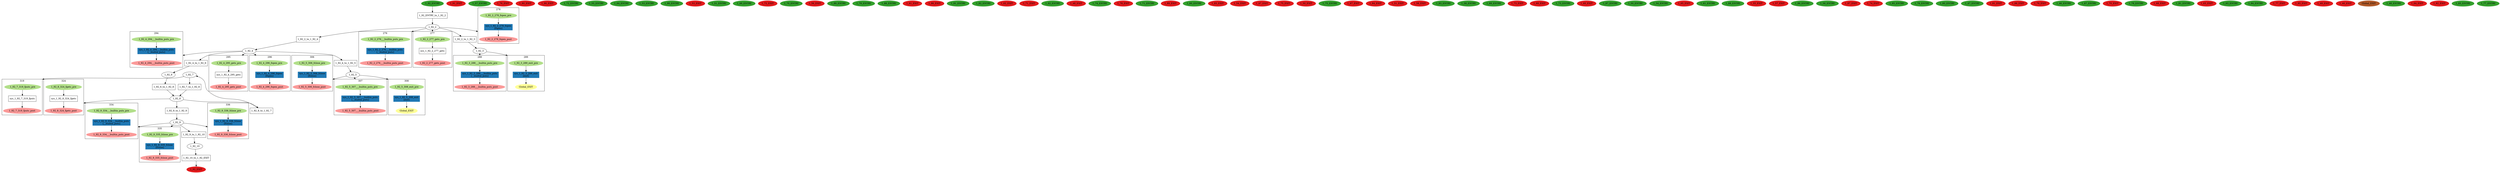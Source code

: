 digraph model { 
compound=true; 
node  [style="filled", colorscheme="paired12"];  "1_92_7" [shape=ellipse, style=""];
subgraph "cluster_1_92_7_319" { 
label="319"  "1_92_7_319_fputc_pre" [shape=ellipse, style=""];
  "1_92_7_319_fputc_post" [shape=ellipse, style=""];
  "sys_1_92_7_319_fputc" [shape=box, style=""];
  "sys_1_92_7_319_fputc" [label="sys_1_92_7_319_fputc\n"];
  "sys_1_92_7_319_fputc" -> "1_92_7_319_fputc_post" [label="", arrowhead="normal"];
  "1_92_7_319_fputc_pre" -> "sys_1_92_7_319_fputc" [label="", arrowhead="normal"];
}
  "1_92_7" -> "1_92_7_319_fputc_pre" [lhead="cluster_1_92_7_319"];
  "1_92_7_319_fputc_pre" [color=3, style=filled];
  "1_92_7_319_fputc_post" [color=5, style=filled];
  "1_91_EXIT" [shape=ellipse, color=6, style=filled];
  "1_92_6" [shape=ellipse, style=""];
  "1_92_5" [shape=ellipse, style=""];
subgraph "cluster_1_92_5_306" { 
label="306"  "1_92_5_306_fclose_post" [shape=ellipse, style=""];
  "1_92_5_306_fclose_pre" [shape=ellipse, style=""];
  "sys_1_92_5_306_fclose" [shape=box, style=""];
  "sys_1_92_5_306_fclose" [color=2, style=filled];
  "sys_1_92_5_306_fclose" [label="sys_1_92_5_306_fclose\n[fclose]"];
  "1_92_5_306_fclose_pre" -> "sys_1_92_5_306_fclose" [label="", arrowhead="normal"];
  "sys_1_92_5_306_fclose" -> "1_92_5_306_fclose_post" [label="", arrowhead="normal"];
}
  "1_92_5" -> "1_92_5_306_fclose_post" [lhead="cluster_1_92_5_306"];
  "1_92_5_306_fclose_pre" [color=3, style=filled];
  "1_92_5_306_fclose_post" [color=5, style=filled];
subgraph "cluster_1_92_5_307" { 
label="307"  "1_92_5_307___builtin_puts_pre" [shape=ellipse, style=""];
  "1_92_5_307___builtin_puts_post" [shape=ellipse, style=""];
  "sys_1_92_5_307___builtin_puts" [shape=box, style=""];
  "sys_1_92_5_307___builtin_puts" [color=2, style=filled];
  "sys_1_92_5_307___builtin_puts" [label="sys_1_92_5_307___builtin_puts\n[__builtin_puts]"];
  "sys_1_92_5_307___builtin_puts" -> "1_92_5_307___builtin_puts_post" [label="", arrowhead="normal"];
  "1_92_5_307___builtin_puts_pre" -> "sys_1_92_5_307___builtin_puts" [label="", arrowhead="normal"];
}
  "1_92_5" -> "1_92_5_307___builtin_puts_pre" [lhead="cluster_1_92_5_307"];
  "1_92_5_307___builtin_puts_pre" [color=3, style=filled];
  "1_92_5_307___builtin_puts_post" [color=5, style=filled];
subgraph "cluster_1_92_5_308" { 
label="308"  "1_92_5_308_exit_pre" [shape=ellipse, style=""];
  "sys_1_92_5_308_exit_target_ref" [label="Global_EXIT", shape=ellipse, color=11, style=filled];
  "sys_1_92_5_308_exit" [shape=box, style=""];
  "sys_1_92_5_308_exit" [color=2, style=filled];
  "sys_1_92_5_308_exit" [label="sys_1_92_5_308_exit\n[exit]"];
  "1_92_5_308_exit_pre" -> "sys_1_92_5_308_exit" [label="", arrowhead="normal"];
  "sys_1_92_5_308_exit" -> "sys_1_92_5_308_exit_target_ref" [label="", arrowhead="normal"];
}
  "1_92_5" -> "1_92_5_308_exit_pre" [lhead="cluster_1_92_5_308"];
  "1_92_5_308_exit_pre" [color=3, style=filled];
  "1_92_4" [shape=ellipse, style=""];
subgraph "cluster_1_92_4_294" { 
label="294"  "1_92_4_294___builtin_puts_post" [shape=ellipse, style=""];
  "1_92_4_294___builtin_puts_pre" [shape=ellipse, style=""];
  "sys_1_92_4_294___builtin_puts" [shape=box, style=""];
  "sys_1_92_4_294___builtin_puts" [color=2, style=filled];
  "sys_1_92_4_294___builtin_puts" [label="sys_1_92_4_294___builtin_puts\n[__builtin_puts]"];
  "sys_1_92_4_294___builtin_puts" -> "1_92_4_294___builtin_puts_post" [label="", arrowhead="normal"];
  "1_92_4_294___builtin_puts_pre" -> "sys_1_92_4_294___builtin_puts" [label="", arrowhead="normal"];
}
  "1_92_4" -> "1_92_4_294___builtin_puts_post" [lhead="cluster_1_92_4_294"];
  "1_92_4_294___builtin_puts_pre" [color=3, style=filled];
  "1_92_4_294___builtin_puts_post" [color=5, style=filled];
subgraph "cluster_1_92_4_295" { 
label="295"  "1_92_4_295_gets_pre" [shape=ellipse, style=""];
  "1_92_4_295_gets_post" [shape=ellipse, style=""];
  "sys_1_92_4_295_gets" [shape=box, style=""];
  "sys_1_92_4_295_gets" [label="sys_1_92_4_295_gets\n"];
  "1_92_4_295_gets_pre" -> "sys_1_92_4_295_gets" [label="", arrowhead="normal"];
  "sys_1_92_4_295_gets" -> "1_92_4_295_gets_post" [label="", arrowhead="normal"];
}
  "1_92_4" -> "1_92_4_295_gets_pre" [lhead="cluster_1_92_4_295"];
  "1_92_4_295_gets_pre" [color=3, style=filled];
  "1_92_4_295_gets_post" [color=5, style=filled];
subgraph "cluster_1_92_4_296" { 
label="296"  "1_92_4_296_fopen_pre" [shape=ellipse, style=""];
  "1_92_4_296_fopen_post" [shape=ellipse, style=""];
  "sys_1_92_4_296_fopen" [shape=box, style=""];
  "sys_1_92_4_296_fopen" [color=2, style=filled];
  "sys_1_92_4_296_fopen" [label="sys_1_92_4_296_fopen\n[fopen]"];
  "1_92_4_296_fopen_pre" -> "sys_1_92_4_296_fopen" [label="", arrowhead="normal"];
  "sys_1_92_4_296_fopen" -> "1_92_4_296_fopen_post" [label="", arrowhead="normal"];
}
  "1_92_4" -> "1_92_4_296_fopen_pre" [lhead="cluster_1_92_4_296"];
  "1_92_4_296_fopen_pre" [color=3, style=filled];
  "1_92_4_296_fopen_post" [color=5, style=filled];
  "1_57_ENTRY" [shape=ellipse, color=4, style=filled];
  "1_76_EXIT" [shape=ellipse, color=6, style=filled];
  "1_92_3" [shape=ellipse, style=""];
subgraph "cluster_1_92_3_288" { 
label="288"  "1_92_3_288___builtin_puts_pre" [shape=ellipse, style=""];
  "1_92_3_288___builtin_puts_post" [shape=ellipse, style=""];
  "sys_1_92_3_288___builtin_puts" [shape=box, style=""];
  "sys_1_92_3_288___builtin_puts" [color=2, style=filled];
  "sys_1_92_3_288___builtin_puts" [label="sys_1_92_3_288___builtin_puts\n[__builtin_puts]"];
  "sys_1_92_3_288___builtin_puts" -> "1_92_3_288___builtin_puts_post" [label="", arrowhead="normal"];
  "1_92_3_288___builtin_puts_pre" -> "sys_1_92_3_288___builtin_puts" [label="", arrowhead="normal"];
}
  "1_92_3" -> "1_92_3_288___builtin_puts_pre" [lhead="cluster_1_92_3_288"];
  "1_92_3_288___builtin_puts_pre" [color=3, style=filled];
  "1_92_3_288___builtin_puts_post" [color=5, style=filled];
subgraph "cluster_1_92_3_289" { 
label="289"  "1_92_3_289_exit_pre" [shape=ellipse, style=""];
  "sys_1_92_3_289_exit_target_ref" [label="Global_EXIT", shape=ellipse, color=11, style=filled];
  "sys_1_92_3_289_exit" [shape=box, style=""];
  "sys_1_92_3_289_exit" [color=2, style=filled];
  "sys_1_92_3_289_exit" [label="sys_1_92_3_289_exit\n[exit]"];
  "sys_1_92_3_289_exit" -> "sys_1_92_3_289_exit_target_ref" [label="", arrowhead="normal"];
  "1_92_3_289_exit_pre" -> "sys_1_92_3_289_exit" [label="", arrowhead="normal"];
}
  "1_92_3" -> "1_92_3_289_exit_pre" [lhead="cluster_1_92_3_289"];
  "1_92_3_289_exit_pre" [color=3, style=filled];
  "1_92_2" [shape=ellipse, style=""];
subgraph "cluster_1_92_2_276" { 
label="276"  "1_92_2_276___builtin_puts_pre" [shape=ellipse, style=""];
  "1_92_2_276___builtin_puts_post" [shape=ellipse, style=""];
  "sys_1_92_2_276___builtin_puts" [shape=box, style=""];
  "sys_1_92_2_276___builtin_puts" [color=2, style=filled];
  "sys_1_92_2_276___builtin_puts" [label="sys_1_92_2_276___builtin_puts\n[__builtin_puts]"];
  "sys_1_92_2_276___builtin_puts" -> "1_92_2_276___builtin_puts_post" [label="", arrowhead="normal"];
  "1_92_2_276___builtin_puts_pre" -> "sys_1_92_2_276___builtin_puts" [label="", arrowhead="normal"];
}
  "1_92_2" -> "1_92_2_276___builtin_puts_pre" [lhead="cluster_1_92_2_276"];
  "1_92_2_276___builtin_puts_pre" [color=3, style=filled];
  "1_92_2_276___builtin_puts_post" [color=5, style=filled];
subgraph "cluster_1_92_2_277" { 
label="277"  "1_92_2_277_gets_pre" [shape=ellipse, style=""];
  "1_92_2_277_gets_post" [shape=ellipse, style=""];
  "sys_1_92_2_277_gets" [shape=box, style=""];
  "sys_1_92_2_277_gets" [label="sys_1_92_2_277_gets\n"];
  "sys_1_92_2_277_gets" -> "1_92_2_277_gets_post" [label="", arrowhead="normal"];
  "1_92_2_277_gets_pre" -> "sys_1_92_2_277_gets" [label="", arrowhead="normal"];
}
  "1_92_2" -> "1_92_2_277_gets_pre" [lhead="cluster_1_92_2_277"];
  "1_92_2_277_gets_pre" [color=3, style=filled];
  "1_92_2_277_gets_post" [color=5, style=filled];
subgraph "cluster_1_92_2_278" { 
label="278"  "1_92_2_278_fopen_post" [shape=ellipse, style=""];
  "1_92_2_278_fopen_pre" [shape=ellipse, style=""];
  "sys_1_92_2_278_fopen" [shape=box, style=""];
  "sys_1_92_2_278_fopen" [color=2, style=filled];
  "sys_1_92_2_278_fopen" [label="sys_1_92_2_278_fopen\n[fopen]"];
  "sys_1_92_2_278_fopen" -> "1_92_2_278_fopen_post" [label="", arrowhead="normal"];
  "1_92_2_278_fopen_pre" -> "sys_1_92_2_278_fopen" [label="", arrowhead="normal"];
}
  "1_92_2" -> "1_92_2_278_fopen_post" [lhead="cluster_1_92_2_278"];
  "1_92_2_278_fopen_pre" [color=3, style=filled];
  "1_92_2_278_fopen_post" [color=5, style=filled];
  "1_80_EXIT" [shape=ellipse, color=6, style=filled];
  "1_90_EXIT" [shape=ellipse, color=6, style=filled];
  "1_72_ENTRY" [shape=ellipse, color=4, style=filled];
  "1_55_ENTRY" [shape=ellipse, color=4, style=filled];
  "1_64_ENTRY" [shape=ellipse, color=4, style=filled];
  "1_53_ENTRY" [shape=ellipse, color=4, style=filled];
  "1_90_ENTRY" [shape=ellipse, color=4, style=filled];
  "1_53_EXIT" [shape=ellipse, color=6, style=filled];
  "1_51_ENTRY" [shape=ellipse, color=4, style=filled];
  "1_49_ENTRY" [shape=ellipse, color=4, style=filled];
  "1_72_EXIT" [shape=ellipse, color=6, style=filled];
  "1_70_ENTRY" [shape=ellipse, color=4, style=filled];
  "1_56_EXIT" [shape=ellipse, color=6, style=filled];
  "1_89_ENTRY" [shape=ellipse, color=4, style=filled];
  "1_79_ENTRY" [shape=ellipse, color=4, style=filled];
  "1_88_ENTRY" [shape=ellipse, color=4, style=filled];
  "1_61_EXIT" [shape=ellipse, color=6, style=filled];
  "1_86_EXIT" [shape=ellipse, color=6, style=filled];
  "1_91_ENTRY" [shape=ellipse, color=4, style=filled];
  "1_82_ENTRY" [shape=ellipse, color=4, style=filled];
  "1_62_EXIT" [shape=ellipse, color=6, style=filled];
  "1_71_EXIT" [shape=ellipse, color=6, style=filled];
  "1_62_ENTRY" [shape=ellipse, color=4, style=filled];
  "1_48_EXIT" [shape=ellipse, color=6, style=filled];
  "1_74_ENTRY" [shape=ellipse, color=4, style=filled];
  "1_78_EXIT" [shape=ellipse, color=6, style=filled];
  "1_92_10" [shape=ellipse, style=""];
  "1_71_ENTRY" [shape=ellipse, color=4, style=filled];
  "1_89_EXIT" [shape=ellipse, color=6, style=filled];
  "1_60_ENTRY" [shape=ellipse, color=4, style=filled];
  "1_83_EXIT" [shape=ellipse, color=6, style=filled];
  "1_54_EXIT" [shape=ellipse, color=6, style=filled];
  "1_47_EXIT" [shape=ellipse, color=6, style=filled];
  "1_75_EXIT" [shape=ellipse, color=6, style=filled];
  "1_50_EXIT" [shape=ellipse, color=6, style=filled];
  "1_75_ENTRY" [shape=ellipse, color=4, style=filled];
  "1_67_EXIT" [shape=ellipse, color=6, style=filled];
  "1_84_EXIT" [shape=ellipse, color=6, style=filled];
  "1_51_EXIT" [shape=ellipse, color=6, style=filled];
  "1_58_EXIT" [shape=ellipse, color=6, style=filled];
  "1_83_ENTRY" [shape=ellipse, color=4, style=filled];
  "1_92_8" [shape=ellipse, style=""];
subgraph "cluster_1_92_8_324" { 
label="324"  "1_92_8_324_fgetc_post" [shape=ellipse, style=""];
  "1_92_8_324_fgetc_pre" [shape=ellipse, style=""];
  "sys_1_92_8_324_fgetc" [shape=box, style=""];
  "sys_1_92_8_324_fgetc" [label="sys_1_92_8_324_fgetc\n"];
  "1_92_8_324_fgetc_pre" -> "sys_1_92_8_324_fgetc" [label="", arrowhead="normal"];
  "sys_1_92_8_324_fgetc" -> "1_92_8_324_fgetc_post" [label="", arrowhead="normal"];
}
  "1_92_8" -> "1_92_8_324_fgetc_post" [lhead="cluster_1_92_8_324"];
  "1_92_8_324_fgetc_pre" [color=3, style=filled];
  "1_92_8_324_fgetc_post" [color=5, style=filled];
  "1_92_9" [shape=ellipse, style=""];
subgraph "cluster_1_92_9_334" { 
label="334"  "1_92_9_334___builtin_puts_post" [shape=ellipse, style=""];
  "1_92_9_334___builtin_puts_pre" [shape=ellipse, style=""];
  "sys_1_92_9_334___builtin_puts" [shape=box, style=""];
  "sys_1_92_9_334___builtin_puts" [color=2, style=filled];
  "sys_1_92_9_334___builtin_puts" [label="sys_1_92_9_334___builtin_puts\n[__builtin_puts]"];
  "1_92_9_334___builtin_puts_pre" -> "sys_1_92_9_334___builtin_puts" [label="", arrowhead="normal"];
  "sys_1_92_9_334___builtin_puts" -> "1_92_9_334___builtin_puts_post" [label="", arrowhead="normal"];
}
  "1_92_9" -> "1_92_9_334___builtin_puts_post" [lhead="cluster_1_92_9_334"];
  "1_92_9_334___builtin_puts_pre" [color=3, style=filled];
  "1_92_9_334___builtin_puts_post" [color=5, style=filled];
subgraph "cluster_1_92_9_335" { 
label="335"  "1_92_9_335_fclose_pre" [shape=ellipse, style=""];
  "1_92_9_335_fclose_post" [shape=ellipse, style=""];
  "sys_1_92_9_335_fclose" [shape=box, style=""];
  "sys_1_92_9_335_fclose" [color=2, style=filled];
  "sys_1_92_9_335_fclose" [label="sys_1_92_9_335_fclose\n[fclose]"];
  "1_92_9_335_fclose_pre" -> "sys_1_92_9_335_fclose" [label="", arrowhead="normal"];
  "sys_1_92_9_335_fclose" -> "1_92_9_335_fclose_post" [label="", arrowhead="normal"];
}
  "1_92_9" -> "1_92_9_335_fclose_pre" [lhead="cluster_1_92_9_335"];
  "1_92_9_335_fclose_pre" [color=3, style=filled];
  "1_92_9_335_fclose_post" [color=5, style=filled];
subgraph "cluster_1_92_9_336" { 
label="336"  "1_92_9_336_fclose_post" [shape=ellipse, style=""];
  "1_92_9_336_fclose_pre" [shape=ellipse, style=""];
  "sys_1_92_9_336_fclose" [shape=box, style=""];
  "sys_1_92_9_336_fclose" [color=2, style=filled];
  "sys_1_92_9_336_fclose" [label="sys_1_92_9_336_fclose\n[fclose]"];
  "sys_1_92_9_336_fclose" -> "1_92_9_336_fclose_post" [label="", arrowhead="normal"];
  "1_92_9_336_fclose_pre" -> "sys_1_92_9_336_fclose" [label="", arrowhead="normal"];
}
  "1_92_9" -> "1_92_9_336_fclose_post" [lhead="cluster_1_92_9_336"];
  "1_92_9_336_fclose_pre" [color=3, style=filled];
  "1_92_9_336_fclose_post" [color=5, style=filled];
  "1_58_ENTRY" [shape=ellipse, color=4, style=filled];
  "1_69_ENTRY" [shape=ellipse, color=4, style=filled];
  "1_73_EXIT" [shape=ellipse, color=6, style=filled];
  "1_69_EXIT" [shape=ellipse, color=6, style=filled];
  "1_73_ENTRY" [shape=ellipse, color=4, style=filled];
  "1_60_EXIT" [shape=ellipse, color=6, style=filled];
  "1_87_ENTRY" [shape=ellipse, color=4, style=filled];
  "1_50_ENTRY" [shape=ellipse, color=4, style=filled];
  "1_54_ENTRY" [shape=ellipse, color=4, style=filled];
  "1_65_EXIT" [shape=ellipse, color=6, style=filled];
  "1_61_ENTRY" [shape=ellipse, color=4, style=filled];
  "1_68_ENTRY" [shape=ellipse, color=4, style=filled];
  "1_92_EXIT" [shape=ellipse, color=6, style=filled];
  "1_55_EXIT" [shape=ellipse, color=6, style=filled];
  "1_57_EXIT" [shape=ellipse, color=6, style=filled];
  "1_86_ENTRY" [shape=ellipse, color=4, style=filled];
  "1_56_ENTRY" [shape=ellipse, color=4, style=filled];
  "1_87_EXIT" [shape=ellipse, color=6, style=filled];
  "1_74_EXIT" [shape=ellipse, color=6, style=filled];
  "1_85_ENTRY" [shape=ellipse, color=4, style=filled];
  "1_76_ENTRY" [shape=ellipse, color=4, style=filled];
  "1_80_ENTRY" [shape=ellipse, color=4, style=filled];
  "1_47_ENTRY" [shape=ellipse, color=4, style=filled];
  "1_81_EXIT" [shape=ellipse, color=6, style=filled];
  "1_92_ENTRY" [shape=ellipse, color=4, style=filled];
  "1_88_EXIT" [shape=ellipse, color=6, style=filled];
  "1_79_EXIT" [shape=ellipse, color=6, style=filled];
  "1_46_ENTRY" [shape=ellipse, color=4, style=filled];
  "1_67_ENTRY" [shape=ellipse, color=4, style=filled];
  "1_70_EXIT" [shape=ellipse, color=6, style=filled];
  "1_78_ENTRY" [shape=ellipse, color=4, style=filled];
  "1_68_EXIT" [shape=ellipse, color=6, style=filled];
  "1_81_ENTRY" [shape=ellipse, color=4, style=filled];
  "1_63_EXIT" [shape=ellipse, color=6, style=filled];
  "1_63_ENTRY" [shape=ellipse, color=4, style=filled];
  "1_84_ENTRY" [shape=ellipse, color=4, style=filled];
  "1_77_EXIT" [shape=ellipse, color=6, style=filled];
  "1_85_EXIT" [shape=ellipse, color=6, style=filled];
  "1_49_EXIT" [shape=ellipse, color=6, style=filled];
  "1_46_EXIT" [shape=ellipse, color=6, style=filled];
  "Global_EXIT" [shape=ellipse, color=12, style=filled];
  "1_48_ENTRY" [shape=ellipse, color=4, style=filled];
  "1_64_EXIT" [shape=ellipse, color=6, style=filled];
  "1_82_EXIT" [shape=ellipse, color=6, style=filled];
  "1_65_ENTRY" [shape=ellipse, color=4, style=filled];
  "1_77_ENTRY" [shape=ellipse, color=4, style=filled];
  "1_92_10_to_1_92_EXIT" [shape=box, style=""];
  "1_92_10_to_1_92_EXIT" [label="1_92_10_to_1_92_EXIT\n"];
  "1_92_8_to_1_92_9" [shape=box, style=""];
  "1_92_8_to_1_92_9" [label="1_92_8_to_1_92_9\n"];
  "1_92_8_to_1_92_7" [shape=box, style=""];
  "1_92_8_to_1_92_7" [label="1_92_8_to_1_92_7\n"];
  "1_92_ENTRY_to_1_92_2" [shape=box, style=""];
  "1_92_ENTRY_to_1_92_2" [label="1_92_ENTRY_to_1_92_2\n"];
  "1_92_2_to_1_92_4" [shape=box, style=""];
  "1_92_2_to_1_92_4" [label="1_92_2_to_1_92_4\n"];
  "1_92_2_to_1_92_3" [shape=box, style=""];
  "1_92_2_to_1_92_3" [label="1_92_2_to_1_92_3\n"];
  "1_92_7_to_1_92_8" [shape=box, style=""];
  "1_92_7_to_1_92_8" [label="1_92_7_to_1_92_8\n"];
  "1_92_6_to_1_92_8" [shape=box, style=""];
  "1_92_6_to_1_92_8" [label="1_92_6_to_1_92_8\n"];
  "1_92_9_to_1_92_10" [shape=box, style=""];
  "1_92_9_to_1_92_10" [label="1_92_9_to_1_92_10\n"];
  "1_92_4_to_1_92_5" [shape=box, style=""];
  "1_92_4_to_1_92_5" [label="1_92_4_to_1_92_5\n"];
  "1_92_4_to_1_92_6" [shape=box, style=""];
  "1_92_4_to_1_92_6" [label="1_92_4_to_1_92_6\n"];
  "1_92_4_to_1_92_5" -> "1_92_5" [label="", arrowhead="normal"];
  "1_92_2_to_1_92_4" -> "1_92_4" [label="", arrowhead="normal"];
  "1_92_6" -> "1_92_6_to_1_92_8" [label="", arrowhead="normal"];
  "1_92_4_to_1_92_6" -> "1_92_6" [label="", arrowhead="normal"];
  "1_92_7" -> "1_92_7_to_1_92_8" [label="", arrowhead="normal"];
  "1_92_8_to_1_92_7" -> "1_92_7" [label="", arrowhead="normal"];
  "1_92_8_to_1_92_9" -> "1_92_9" [label="", arrowhead="normal"];
  "1_92_ENTRY" -> "1_92_ENTRY_to_1_92_2" [label="", arrowhead="normal"];
  "1_92_8" -> "1_92_8_to_1_92_9" [label="", arrowhead="normal"];
  "1_92_10_to_1_92_EXIT" -> "1_92_EXIT" [label="", arrowhead="normal"];
  "1_92_8" -> "1_92_8_to_1_92_7" [label="", arrowhead="normal"];
  "1_92_10" -> "1_92_10_to_1_92_EXIT" [label="", arrowhead="normal"];
  "1_92_2" -> "1_92_2_to_1_92_3" [label="", arrowhead="normal"];
  "1_92_2" -> "1_92_2_to_1_92_4" [label="", arrowhead="normal"];
  "1_92_4" -> "1_92_4_to_1_92_6" [label="", arrowhead="normal"];
  "1_92_4" -> "1_92_4_to_1_92_5" [label="", arrowhead="normal"];
  "1_92_9_to_1_92_10" -> "1_92_10" [label="", arrowhead="normal"];
  "1_92_6_to_1_92_8" -> "1_92_8" [label="", arrowhead="normal"];
  "1_92_7_to_1_92_8" -> "1_92_8" [label="", arrowhead="normal"];
  "1_92_2_to_1_92_3" -> "1_92_3" [label="", arrowhead="normal"];
  "1_92_ENTRY_to_1_92_2" -> "1_92_2" [label="", arrowhead="normal"];
  "1_92_9" -> "1_92_9_to_1_92_10" [label="", arrowhead="normal"];
}
